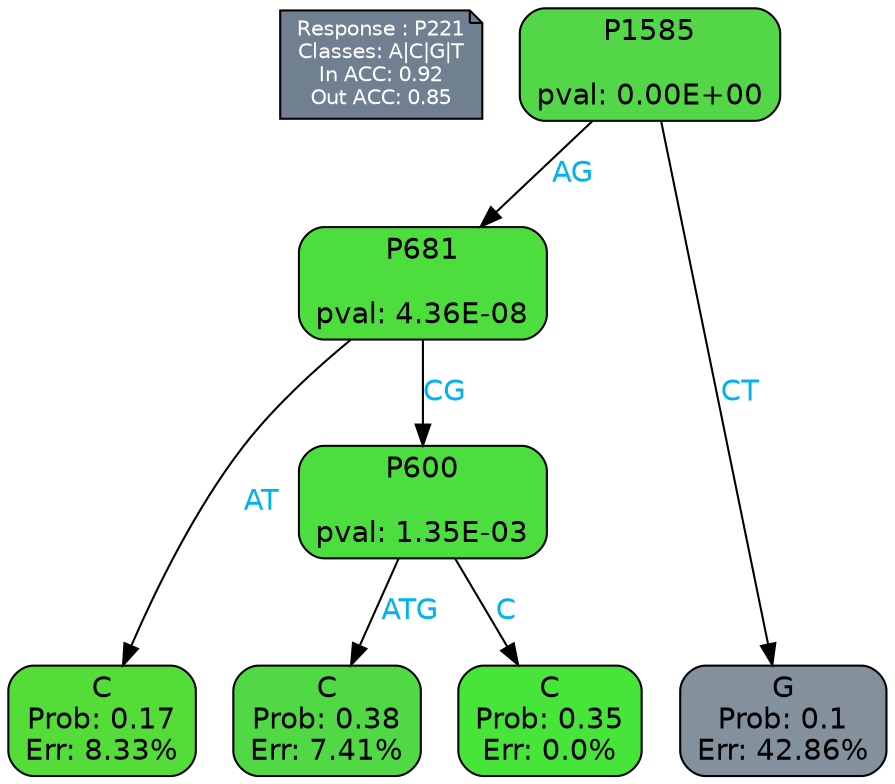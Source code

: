 digraph Tree {
node [shape=box, style="filled, rounded", color="black", fontname=helvetica] ;
graph [ranksep=equally, splines=polylines, bgcolor=transparent, dpi=600] ;
edge [fontname=helvetica] ;
LEGEND [label="Response : P221
Classes: A|C|G|T
In ACC: 0.92
Out ACC: 0.85
",shape=note,align=left,style=filled,fillcolor="slategray",fontcolor="white",fontsize=10];1 [label="P1585

pval: 0.00E+00", fillcolor="#53d647"] ;
2 [label="P681

pval: 4.36E-08", fillcolor="#4dde3e"] ;
3 [label="C
Prob: 0.17
Err: 8.33%", fillcolor="#54dc39"] ;
4 [label="P600

pval: 1.35E-03", fillcolor="#4cde3f"] ;
5 [label="C
Prob: 0.38
Err: 7.41%", fillcolor="#51d845"] ;
6 [label="C
Prob: 0.35
Err: 0.0%", fillcolor="#47e539"] ;
7 [label="G
Prob: 0.1
Err: 42.86%", fillcolor="#82919b"] ;
1 -> 2 [label="AG",fontcolor=deepskyblue2] ;
1 -> 7 [label="CT",fontcolor=deepskyblue2] ;
2 -> 3 [label="AT",fontcolor=deepskyblue2] ;
2 -> 4 [label="CG",fontcolor=deepskyblue2] ;
4 -> 5 [label="ATG",fontcolor=deepskyblue2] ;
4 -> 6 [label="C",fontcolor=deepskyblue2] ;
{rank = same; 3;5;6;7;}{rank = same; LEGEND;1;}}